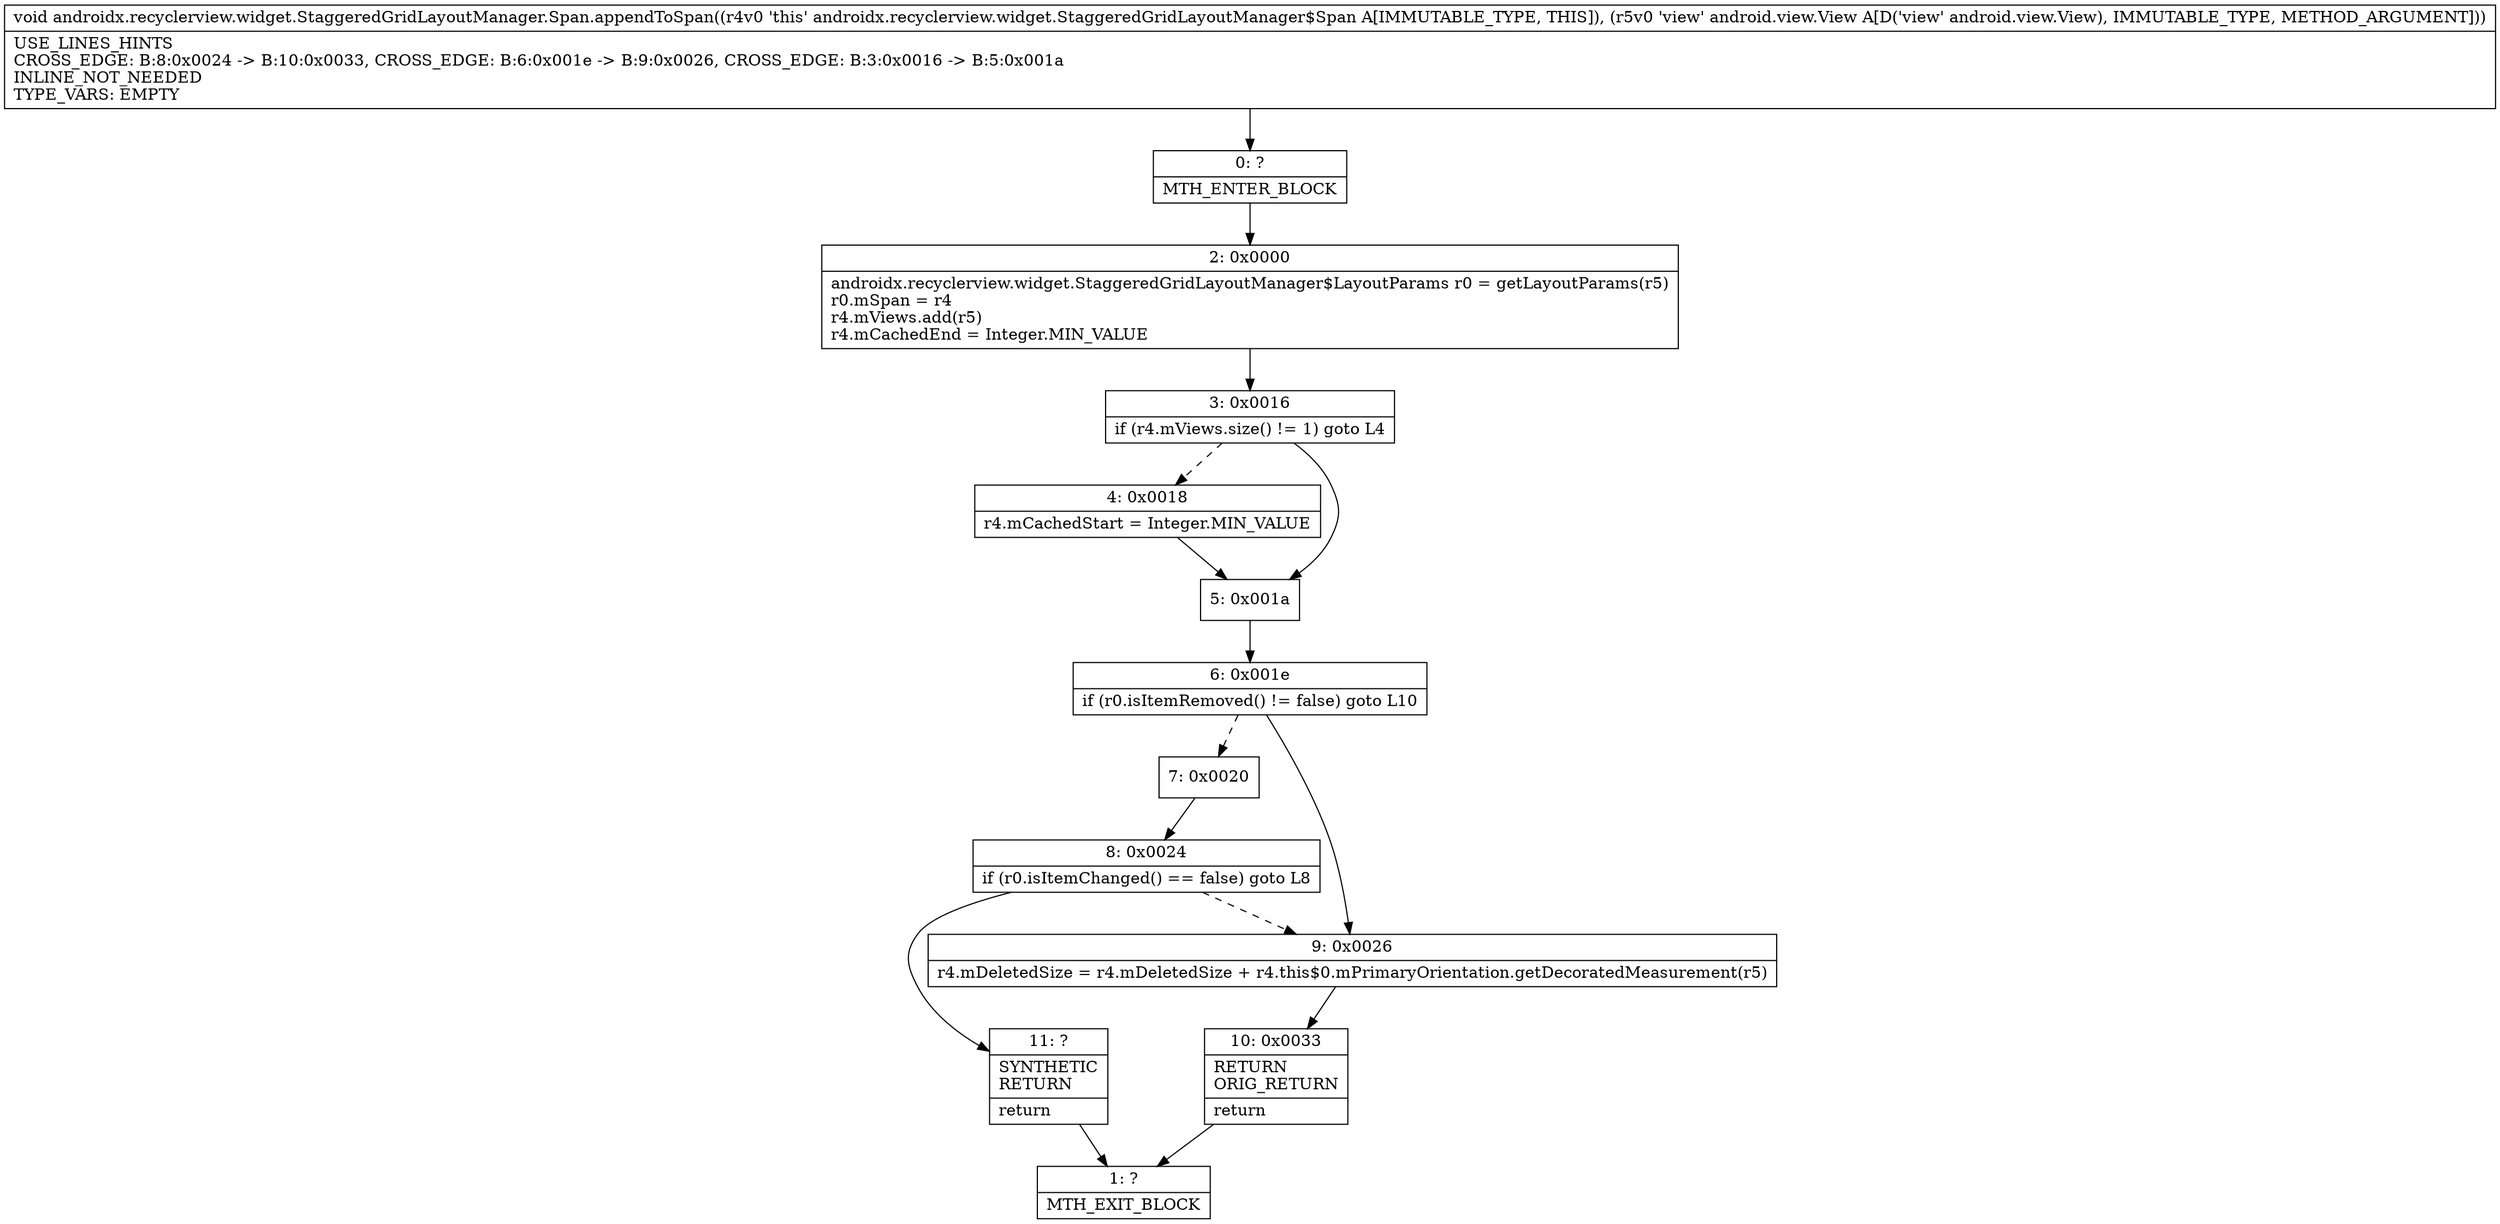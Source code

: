 digraph "CFG forandroidx.recyclerview.widget.StaggeredGridLayoutManager.Span.appendToSpan(Landroid\/view\/View;)V" {
Node_0 [shape=record,label="{0\:\ ?|MTH_ENTER_BLOCK\l}"];
Node_2 [shape=record,label="{2\:\ 0x0000|androidx.recyclerview.widget.StaggeredGridLayoutManager$LayoutParams r0 = getLayoutParams(r5)\lr0.mSpan = r4\lr4.mViews.add(r5)\lr4.mCachedEnd = Integer.MIN_VALUE\l}"];
Node_3 [shape=record,label="{3\:\ 0x0016|if (r4.mViews.size() != 1) goto L4\l}"];
Node_4 [shape=record,label="{4\:\ 0x0018|r4.mCachedStart = Integer.MIN_VALUE\l}"];
Node_5 [shape=record,label="{5\:\ 0x001a}"];
Node_6 [shape=record,label="{6\:\ 0x001e|if (r0.isItemRemoved() != false) goto L10\l}"];
Node_7 [shape=record,label="{7\:\ 0x0020}"];
Node_8 [shape=record,label="{8\:\ 0x0024|if (r0.isItemChanged() == false) goto L8\l}"];
Node_11 [shape=record,label="{11\:\ ?|SYNTHETIC\lRETURN\l|return\l}"];
Node_1 [shape=record,label="{1\:\ ?|MTH_EXIT_BLOCK\l}"];
Node_9 [shape=record,label="{9\:\ 0x0026|r4.mDeletedSize = r4.mDeletedSize + r4.this$0.mPrimaryOrientation.getDecoratedMeasurement(r5)\l}"];
Node_10 [shape=record,label="{10\:\ 0x0033|RETURN\lORIG_RETURN\l|return\l}"];
MethodNode[shape=record,label="{void androidx.recyclerview.widget.StaggeredGridLayoutManager.Span.appendToSpan((r4v0 'this' androidx.recyclerview.widget.StaggeredGridLayoutManager$Span A[IMMUTABLE_TYPE, THIS]), (r5v0 'view' android.view.View A[D('view' android.view.View), IMMUTABLE_TYPE, METHOD_ARGUMENT]))  | USE_LINES_HINTS\lCROSS_EDGE: B:8:0x0024 \-\> B:10:0x0033, CROSS_EDGE: B:6:0x001e \-\> B:9:0x0026, CROSS_EDGE: B:3:0x0016 \-\> B:5:0x001a\lINLINE_NOT_NEEDED\lTYPE_VARS: EMPTY\l}"];
MethodNode -> Node_0;Node_0 -> Node_2;
Node_2 -> Node_3;
Node_3 -> Node_4[style=dashed];
Node_3 -> Node_5;
Node_4 -> Node_5;
Node_5 -> Node_6;
Node_6 -> Node_7[style=dashed];
Node_6 -> Node_9;
Node_7 -> Node_8;
Node_8 -> Node_9[style=dashed];
Node_8 -> Node_11;
Node_11 -> Node_1;
Node_9 -> Node_10;
Node_10 -> Node_1;
}

